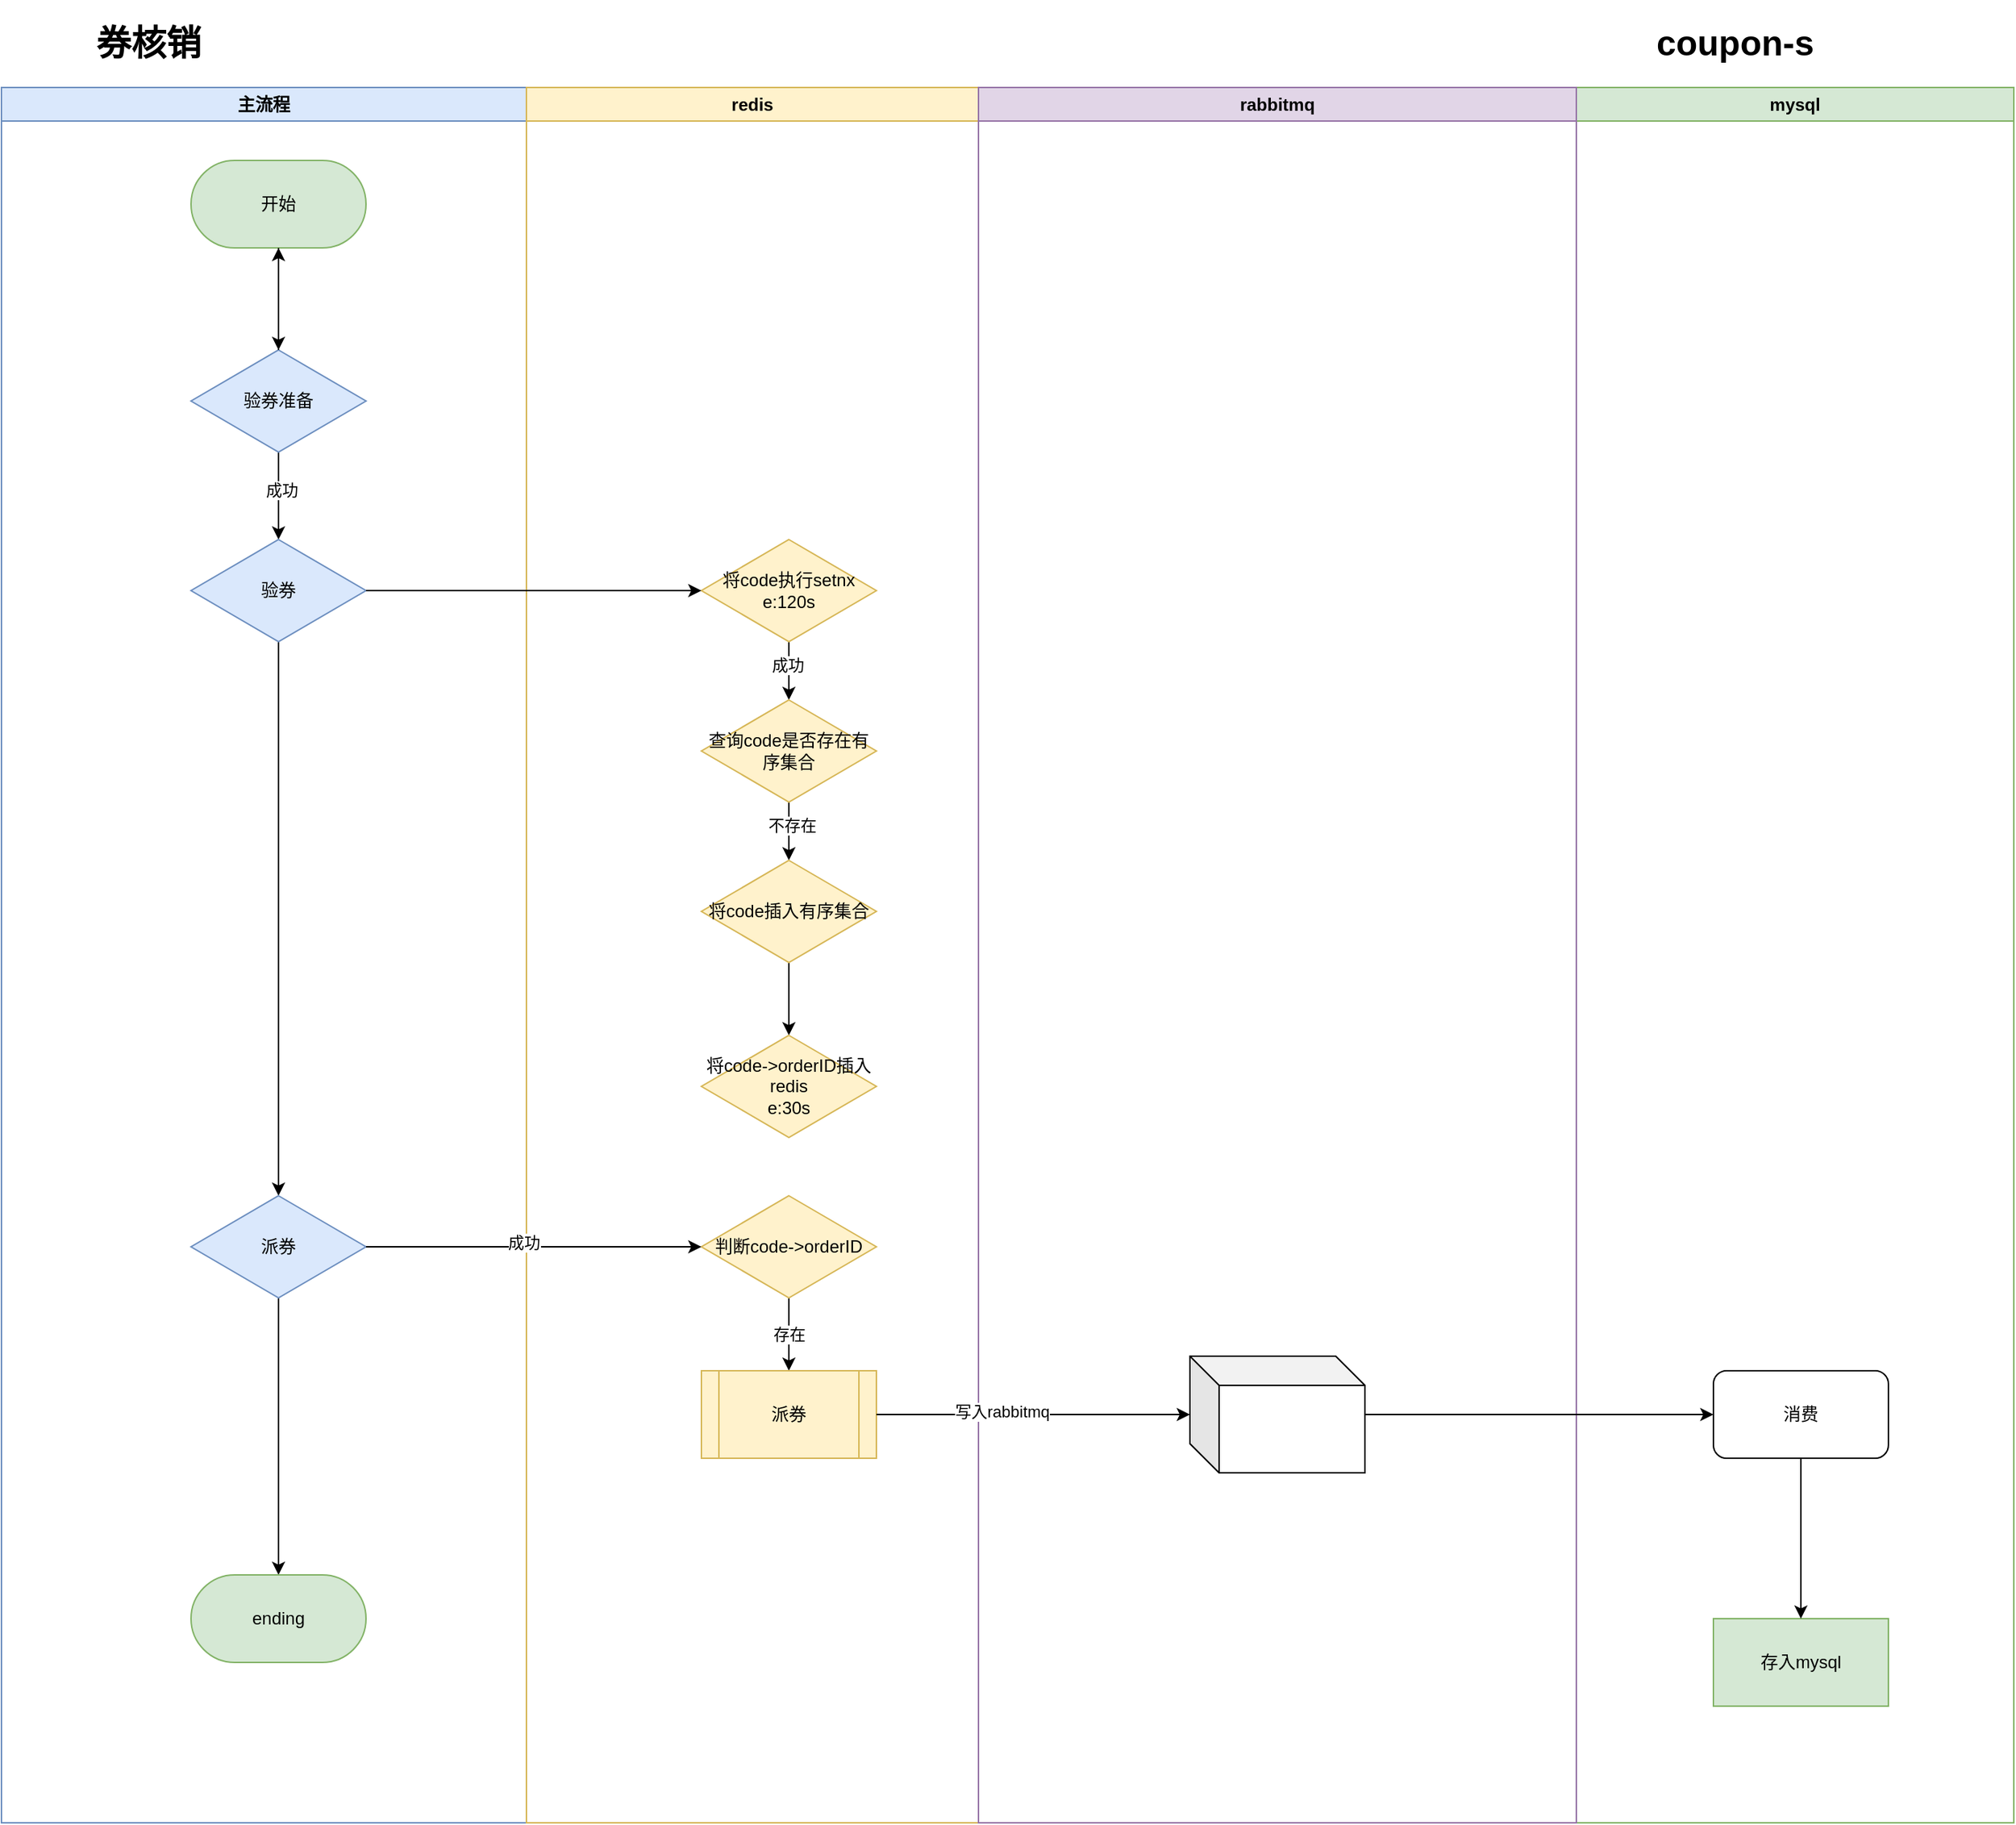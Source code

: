 <mxfile version="22.1.7" type="github">
  <diagram name="第 1 页" id="9qalYlBnHVuoMHJrbcrD">
    <mxGraphModel dx="1845" dy="2236" grid="1" gridSize="10" guides="1" tooltips="1" connect="1" arrows="1" fold="1" page="1" pageScale="1" pageWidth="827" pageHeight="1169" math="0" shadow="0">
      <root>
        <mxCell id="0" />
        <mxCell id="1" parent="0" />
        <mxCell id="cmUr0t99PNhyHxNUv_uG-2" value="&lt;h1&gt;券核销&lt;/h1&gt;" style="text;html=1;strokeColor=none;fillColor=none;spacing=5;spacingTop=-20;whiteSpace=wrap;overflow=hidden;rounded=0;" parent="1" vertex="1">
          <mxGeometry x="530" y="-780" width="190" height="120" as="geometry" />
        </mxCell>
        <mxCell id="cmUr0t99PNhyHxNUv_uG-20" value="主流程" style="swimlane;whiteSpace=wrap;html=1;fillColor=#dae8fc;strokeColor=#6c8ebf;" parent="1" vertex="1">
          <mxGeometry x="470" y="-730" width="360" height="1190" as="geometry" />
        </mxCell>
        <mxCell id="cmUr0t99PNhyHxNUv_uG-27" style="edgeStyle=orthogonalEdgeStyle;rounded=0;orthogonalLoop=1;jettySize=auto;html=1;exitX=0.5;exitY=1;exitDx=0;exitDy=0;" parent="cmUr0t99PNhyHxNUv_uG-20" edge="1">
          <mxGeometry relative="1" as="geometry">
            <mxPoint x="190" y="240" as="sourcePoint" />
            <mxPoint x="190" y="240" as="targetPoint" />
          </mxGeometry>
        </mxCell>
        <mxCell id="cmUr0t99PNhyHxNUv_uG-38" value="" style="edgeStyle=orthogonalEdgeStyle;rounded=0;orthogonalLoop=1;jettySize=auto;html=1;" parent="cmUr0t99PNhyHxNUv_uG-20" source="cmUr0t99PNhyHxNUv_uG-28" target="cmUr0t99PNhyHxNUv_uG-32" edge="1">
          <mxGeometry relative="1" as="geometry" />
        </mxCell>
        <mxCell id="cmUr0t99PNhyHxNUv_uG-44" value="成功" style="edgeLabel;html=1;align=center;verticalAlign=middle;resizable=0;points=[];" parent="cmUr0t99PNhyHxNUv_uG-38" vertex="1" connectable="0">
          <mxGeometry x="-0.133" y="2" relative="1" as="geometry">
            <mxPoint as="offset" />
          </mxGeometry>
        </mxCell>
        <mxCell id="cmUr0t99PNhyHxNUv_uG-28" value="验券准备" style="rhombus;whiteSpace=wrap;html=1;fillColor=#dae8fc;strokeColor=#6c8ebf;" parent="cmUr0t99PNhyHxNUv_uG-20" vertex="1">
          <mxGeometry x="130" y="180" width="120" height="70" as="geometry" />
        </mxCell>
        <mxCell id="cmUr0t99PNhyHxNUv_uG-39" value="" style="edgeStyle=orthogonalEdgeStyle;rounded=0;orthogonalLoop=1;jettySize=auto;html=1;" parent="cmUr0t99PNhyHxNUv_uG-20" source="cmUr0t99PNhyHxNUv_uG-32" target="cmUr0t99PNhyHxNUv_uG-37" edge="1">
          <mxGeometry relative="1" as="geometry" />
        </mxCell>
        <mxCell id="cmUr0t99PNhyHxNUv_uG-32" value="验券" style="rhombus;whiteSpace=wrap;html=1;fillColor=#dae8fc;strokeColor=#6c8ebf;" parent="cmUr0t99PNhyHxNUv_uG-20" vertex="1">
          <mxGeometry x="130" y="310" width="120" height="70" as="geometry" />
        </mxCell>
        <mxCell id="cmUr0t99PNhyHxNUv_uG-47" value="" style="edgeStyle=orthogonalEdgeStyle;rounded=0;orthogonalLoop=1;jettySize=auto;html=1;" parent="cmUr0t99PNhyHxNUv_uG-20" source="cmUr0t99PNhyHxNUv_uG-37" target="cmUr0t99PNhyHxNUv_uG-46" edge="1">
          <mxGeometry relative="1" as="geometry" />
        </mxCell>
        <mxCell id="cmUr0t99PNhyHxNUv_uG-37" value="派券" style="rhombus;whiteSpace=wrap;html=1;fillColor=#dae8fc;strokeColor=#6c8ebf;" parent="cmUr0t99PNhyHxNUv_uG-20" vertex="1">
          <mxGeometry x="130" y="760" width="120" height="70" as="geometry" />
        </mxCell>
        <mxCell id="cmUr0t99PNhyHxNUv_uG-46" value="ending" style="rounded=1;whiteSpace=wrap;html=1;arcSize=50;fillColor=#d5e8d4;strokeColor=#82b366;" parent="cmUr0t99PNhyHxNUv_uG-20" vertex="1">
          <mxGeometry x="130" y="1020" width="120" height="60" as="geometry" />
        </mxCell>
        <mxCell id="cmUr0t99PNhyHxNUv_uG-8" value="开始" style="rounded=1;whiteSpace=wrap;html=1;arcSize=50;fillColor=#d5e8d4;strokeColor=#82b366;" parent="cmUr0t99PNhyHxNUv_uG-20" vertex="1">
          <mxGeometry x="130" y="50" width="120" height="60" as="geometry" />
        </mxCell>
        <mxCell id="cmUr0t99PNhyHxNUv_uG-42" value="" style="edgeStyle=orthogonalEdgeStyle;rounded=0;orthogonalLoop=1;jettySize=auto;html=1;" parent="cmUr0t99PNhyHxNUv_uG-20" source="cmUr0t99PNhyHxNUv_uG-8" target="cmUr0t99PNhyHxNUv_uG-28" edge="1">
          <mxGeometry relative="1" as="geometry" />
        </mxCell>
        <mxCell id="cmUr0t99PNhyHxNUv_uG-43" value="" style="edgeStyle=orthogonalEdgeStyle;rounded=0;orthogonalLoop=1;jettySize=auto;html=1;" parent="cmUr0t99PNhyHxNUv_uG-20" source="cmUr0t99PNhyHxNUv_uG-28" target="cmUr0t99PNhyHxNUv_uG-8" edge="1">
          <mxGeometry relative="1" as="geometry" />
        </mxCell>
        <mxCell id="cmUr0t99PNhyHxNUv_uG-21" value="redis" style="swimlane;whiteSpace=wrap;html=1;fillColor=#fff2cc;strokeColor=#d6b656;" parent="1" vertex="1">
          <mxGeometry x="830" y="-730" width="310" height="1190" as="geometry" />
        </mxCell>
        <mxCell id="cmUr0t99PNhyHxNUv_uG-51" value="" style="edgeStyle=orthogonalEdgeStyle;rounded=0;orthogonalLoop=1;jettySize=auto;html=1;" parent="cmUr0t99PNhyHxNUv_uG-21" source="cmUr0t99PNhyHxNUv_uG-48" target="cmUr0t99PNhyHxNUv_uG-50" edge="1">
          <mxGeometry relative="1" as="geometry" />
        </mxCell>
        <mxCell id="cmUr0t99PNhyHxNUv_uG-52" value="成功" style="edgeLabel;html=1;align=center;verticalAlign=middle;resizable=0;points=[];" parent="cmUr0t99PNhyHxNUv_uG-51" vertex="1" connectable="0">
          <mxGeometry x="-0.188" y="-1" relative="1" as="geometry">
            <mxPoint as="offset" />
          </mxGeometry>
        </mxCell>
        <mxCell id="cmUr0t99PNhyHxNUv_uG-48" value="将code执行setnx&lt;br&gt;e:120s" style="rhombus;whiteSpace=wrap;html=1;fillColor=#fff2cc;strokeColor=#d6b656;" parent="cmUr0t99PNhyHxNUv_uG-21" vertex="1">
          <mxGeometry x="120" y="310" width="120" height="70" as="geometry" />
        </mxCell>
        <mxCell id="cmUr0t99PNhyHxNUv_uG-55" value="" style="edgeStyle=orthogonalEdgeStyle;rounded=0;orthogonalLoop=1;jettySize=auto;html=1;" parent="cmUr0t99PNhyHxNUv_uG-21" source="cmUr0t99PNhyHxNUv_uG-50" target="cmUr0t99PNhyHxNUv_uG-54" edge="1">
          <mxGeometry relative="1" as="geometry" />
        </mxCell>
        <mxCell id="cmUr0t99PNhyHxNUv_uG-56" value="不存在" style="edgeLabel;html=1;align=center;verticalAlign=middle;resizable=0;points=[];" parent="cmUr0t99PNhyHxNUv_uG-55" vertex="1" connectable="0">
          <mxGeometry x="-0.212" y="2" relative="1" as="geometry">
            <mxPoint as="offset" />
          </mxGeometry>
        </mxCell>
        <mxCell id="cmUr0t99PNhyHxNUv_uG-50" value="查询code是否存在有序集合" style="rhombus;whiteSpace=wrap;html=1;fillColor=#fff2cc;strokeColor=#d6b656;" parent="cmUr0t99PNhyHxNUv_uG-21" vertex="1">
          <mxGeometry x="120" y="420" width="120" height="70" as="geometry" />
        </mxCell>
        <mxCell id="cmUr0t99PNhyHxNUv_uG-58" value="" style="edgeStyle=orthogonalEdgeStyle;rounded=0;orthogonalLoop=1;jettySize=auto;html=1;" parent="cmUr0t99PNhyHxNUv_uG-21" source="cmUr0t99PNhyHxNUv_uG-54" target="cmUr0t99PNhyHxNUv_uG-57" edge="1">
          <mxGeometry relative="1" as="geometry" />
        </mxCell>
        <mxCell id="cmUr0t99PNhyHxNUv_uG-54" value="将code插入有序集合" style="rhombus;whiteSpace=wrap;html=1;fillColor=#fff2cc;strokeColor=#d6b656;" parent="cmUr0t99PNhyHxNUv_uG-21" vertex="1">
          <mxGeometry x="120" y="530" width="120" height="70" as="geometry" />
        </mxCell>
        <mxCell id="cmUr0t99PNhyHxNUv_uG-57" value="将code-&amp;gt;orderID插入&lt;br&gt;redis&lt;br&gt;e:30s" style="rhombus;whiteSpace=wrap;html=1;fillColor=#fff2cc;strokeColor=#d6b656;" parent="cmUr0t99PNhyHxNUv_uG-21" vertex="1">
          <mxGeometry x="120" y="650" width="120" height="70" as="geometry" />
        </mxCell>
        <mxCell id="cmUr0t99PNhyHxNUv_uG-70" value="存在" style="edgeStyle=orthogonalEdgeStyle;rounded=0;orthogonalLoop=1;jettySize=auto;html=1;" parent="cmUr0t99PNhyHxNUv_uG-21" source="cmUr0t99PNhyHxNUv_uG-62" target="cmUr0t99PNhyHxNUv_uG-67" edge="1">
          <mxGeometry relative="1" as="geometry" />
        </mxCell>
        <mxCell id="cmUr0t99PNhyHxNUv_uG-62" value="判断code-&amp;gt;orderID" style="rhombus;whiteSpace=wrap;html=1;fillColor=#fff2cc;strokeColor=#d6b656;" parent="cmUr0t99PNhyHxNUv_uG-21" vertex="1">
          <mxGeometry x="120" y="760" width="120" height="70" as="geometry" />
        </mxCell>
        <mxCell id="cmUr0t99PNhyHxNUv_uG-67" value="派券" style="shape=process;whiteSpace=wrap;html=1;backgroundOutline=1;fillColor=#fff2cc;strokeColor=#d6b656;" parent="cmUr0t99PNhyHxNUv_uG-21" vertex="1">
          <mxGeometry x="120" y="880" width="120" height="60" as="geometry" />
        </mxCell>
        <mxCell id="cmUr0t99PNhyHxNUv_uG-40" value="mysql" style="swimlane;whiteSpace=wrap;html=1;fillColor=#d5e8d4;strokeColor=#82b366;" parent="1" vertex="1">
          <mxGeometry x="1550" y="-730" width="300" height="1190" as="geometry" />
        </mxCell>
        <mxCell id="cmUr0t99PNhyHxNUv_uG-68" value="存入mysql" style="whiteSpace=wrap;html=1;fillColor=#d5e8d4;strokeColor=#82b366;" parent="cmUr0t99PNhyHxNUv_uG-40" vertex="1">
          <mxGeometry x="94" y="1050" width="120" height="60" as="geometry" />
        </mxCell>
        <mxCell id="1PulrpO6rr_952y6443d-19" style="edgeStyle=orthogonalEdgeStyle;rounded=0;orthogonalLoop=1;jettySize=auto;html=1;entryX=0.5;entryY=0;entryDx=0;entryDy=0;" edge="1" parent="cmUr0t99PNhyHxNUv_uG-40" source="1PulrpO6rr_952y6443d-16" target="cmUr0t99PNhyHxNUv_uG-68">
          <mxGeometry relative="1" as="geometry" />
        </mxCell>
        <mxCell id="1PulrpO6rr_952y6443d-16" value="消费" style="rounded=1;whiteSpace=wrap;html=1;" vertex="1" parent="cmUr0t99PNhyHxNUv_uG-40">
          <mxGeometry x="94" y="880" width="120" height="60" as="geometry" />
        </mxCell>
        <mxCell id="cmUr0t99PNhyHxNUv_uG-49" value="" style="edgeStyle=orthogonalEdgeStyle;rounded=0;orthogonalLoop=1;jettySize=auto;html=1;" parent="1" source="cmUr0t99PNhyHxNUv_uG-32" target="cmUr0t99PNhyHxNUv_uG-48" edge="1">
          <mxGeometry relative="1" as="geometry" />
        </mxCell>
        <mxCell id="cmUr0t99PNhyHxNUv_uG-63" value="" style="edgeStyle=orthogonalEdgeStyle;rounded=0;orthogonalLoop=1;jettySize=auto;html=1;" parent="1" source="cmUr0t99PNhyHxNUv_uG-37" target="cmUr0t99PNhyHxNUv_uG-62" edge="1">
          <mxGeometry relative="1" as="geometry" />
        </mxCell>
        <mxCell id="d77oK4YqsyRULGgNIg-3-2" value="成功" style="edgeLabel;html=1;align=center;verticalAlign=middle;resizable=0;points=[];" parent="cmUr0t99PNhyHxNUv_uG-63" vertex="1" connectable="0">
          <mxGeometry x="-0.061" y="3" relative="1" as="geometry">
            <mxPoint as="offset" />
          </mxGeometry>
        </mxCell>
        <mxCell id="1PulrpO6rr_952y6443d-1" value="rabbitmq" style="swimlane;whiteSpace=wrap;html=1;fillColor=#e1d5e7;strokeColor=#9673a6;" vertex="1" parent="1">
          <mxGeometry x="1140" y="-730" width="410" height="1190" as="geometry" />
        </mxCell>
        <mxCell id="1PulrpO6rr_952y6443d-13" value="" style="shape=cube;whiteSpace=wrap;html=1;boundedLbl=1;backgroundOutline=1;darkOpacity=0.05;darkOpacity2=0.1;" vertex="1" parent="1PulrpO6rr_952y6443d-1">
          <mxGeometry x="145" y="870" width="120" height="80" as="geometry" />
        </mxCell>
        <mxCell id="1PulrpO6rr_952y6443d-10" value="&lt;h1&gt;coupon-s&lt;/h1&gt;" style="text;html=1;strokeColor=none;fillColor=none;spacing=5;spacingTop=-20;whiteSpace=wrap;overflow=hidden;rounded=0;" vertex="1" parent="1">
          <mxGeometry x="1600" y="-780" width="180" height="40" as="geometry" />
        </mxCell>
        <mxCell id="1PulrpO6rr_952y6443d-14" style="edgeStyle=orthogonalEdgeStyle;rounded=0;orthogonalLoop=1;jettySize=auto;html=1;" edge="1" parent="1" source="cmUr0t99PNhyHxNUv_uG-67" target="1PulrpO6rr_952y6443d-13">
          <mxGeometry relative="1" as="geometry" />
        </mxCell>
        <mxCell id="1PulrpO6rr_952y6443d-15" value="写入rabbitmq" style="edgeLabel;html=1;align=center;verticalAlign=middle;resizable=0;points=[];" vertex="1" connectable="0" parent="1PulrpO6rr_952y6443d-14">
          <mxGeometry x="-0.204" y="2" relative="1" as="geometry">
            <mxPoint as="offset" />
          </mxGeometry>
        </mxCell>
        <mxCell id="1PulrpO6rr_952y6443d-17" value="" style="edgeStyle=orthogonalEdgeStyle;rounded=0;orthogonalLoop=1;jettySize=auto;html=1;" edge="1" parent="1" source="1PulrpO6rr_952y6443d-13" target="1PulrpO6rr_952y6443d-16">
          <mxGeometry relative="1" as="geometry" />
        </mxCell>
      </root>
    </mxGraphModel>
  </diagram>
</mxfile>
